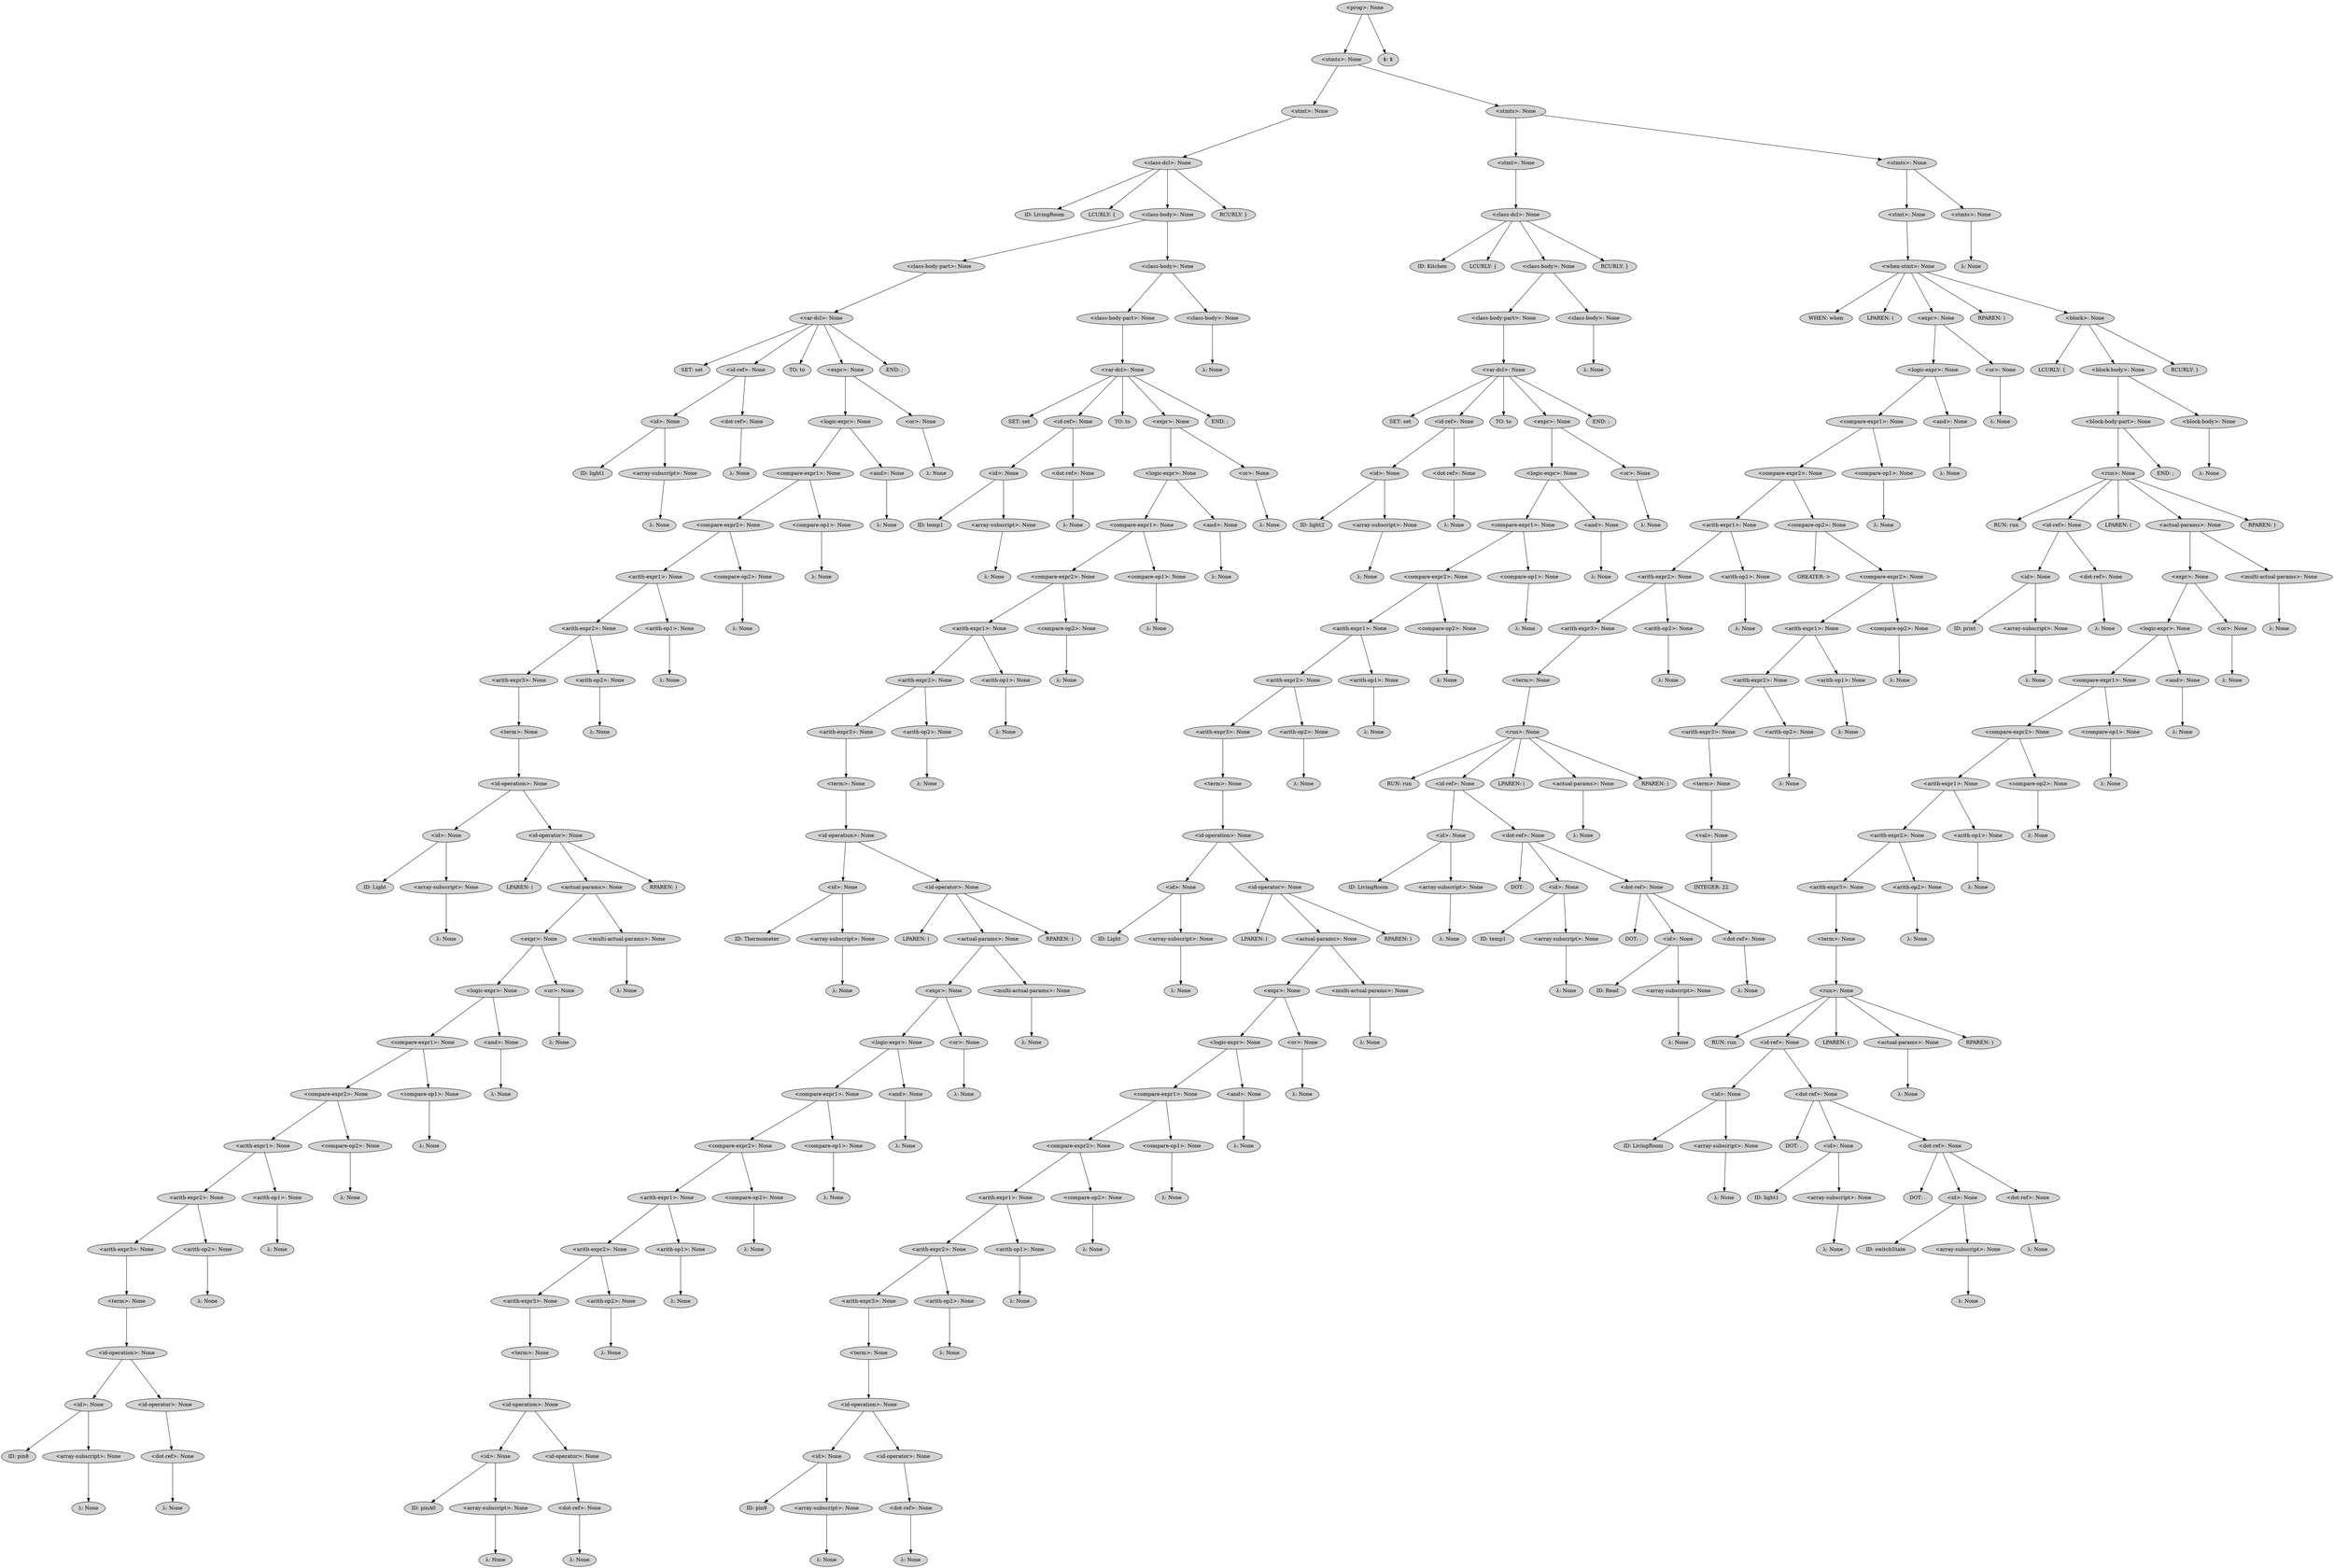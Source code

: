 digraph G {
	graph [ranksep=1.5 ratio=fill]
	node [style=filled]
	overlap=false
	3190891 [label="<prog>: None"]
	3190911 [label="<stmts>: None"]
	3190891 -> 3190911
	3190933 [label="<stmt>: None"]
	3190911 -> 3190933
	3190917 [label="<class-dcl>: None"]
	3190933 -> 3190917
	3190923 [label="ID: LivingRoom"]
	3190917 -> 3190923
	3190931 [label="LCURLY: {"]
	3190917 -> 3190931
	3190907 [label="<class-body>: None"]
	3190917 -> 3190907
	3190929 [label="<class-body-part>: None"]
	3190907 -> 3190929
	3190937 [label="<var-dcl>: None"]
	3190929 -> 3190937
	3190939 [label="SET: set"]
	3190937 -> 3190939
	3190941 [label="<id-ref>: None"]
	3190937 -> 3190941
	3190951 [label="<id>: None"]
	3190941 -> 3190951
	3190955 [label="ID: light1"]
	3190951 -> 3190955
	3190957 [label="<array-subscript>: None"]
	3190951 -> 3190957
	3190959 [label="λ: None"]
	3190957 -> 3190959
	3190953 [label="<dot-ref>: None"]
	3190941 -> 3190953
	3190961 [label="λ: None"]
	3190953 -> 3190961
	3190943 [label="TO: to"]
	3190937 -> 3190943
	3190945 [label="<expr>: None"]
	3190937 -> 3190945
	3190963 [label="<logic-expr>: None"]
	3190945 -> 3190963
	3190967 [label="<compare-expr1>: None"]
	3190963 -> 3190967
	3190971 [label="<compare-expr2>: None"]
	3190967 -> 3190971
	3190975 [label="<arith-expr1>: None"]
	3190971 -> 3190975
	3190979 [label="<arith-expr2>: None"]
	3190975 -> 3190979
	3190983 [label="<arith-expr3>: None"]
	3190979 -> 3190983
	3190987 [label="<term>: None"]
	3190983 -> 3190987
	3190989 [label="<id-operation>: None"]
	3190987 -> 3190989
	3190991 [label="<id>: None"]
	3190989 -> 3190991
	3190995 [label="ID: Light"]
	3190991 -> 3190995
	3190997 [label="<array-subscript>: None"]
	3190991 -> 3190997
	3190999 [label="λ: None"]
	3190997 -> 3190999
	3190993 [label="<id-operator>: None"]
	3190989 -> 3190993
	3191001 [label="LPAREN: ("]
	3190993 -> 3191001
	3191003 [label="<actual-params>: None"]
	3190993 -> 3191003
	3191007 [label="<expr>: None"]
	3191003 -> 3191007
	3191011 [label="<logic-expr>: None"]
	3191007 -> 3191011
	3191015 [label="<compare-expr1>: None"]
	3191011 -> 3191015
	3191019 [label="<compare-expr2>: None"]
	3191015 -> 3191019
	3191023 [label="<arith-expr1>: None"]
	3191019 -> 3191023
	3191027 [label="<arith-expr2>: None"]
	3191023 -> 3191027
	3191031 [label="<arith-expr3>: None"]
	3191027 -> 3191031
	3191035 [label="<term>: None"]
	3191031 -> 3191035
	3191037 [label="<id-operation>: None"]
	3191035 -> 3191037
	3191039 [label="<id>: None"]
	3191037 -> 3191039
	3193349 [label="ID: pin8"]
	3191039 -> 3193349
	3193351 [label="<array-subscript>: None"]
	3191039 -> 3193351
	3193353 [label="λ: None"]
	3193351 -> 3193353
	3193347 [label="<id-operator>: None"]
	3191037 -> 3193347
	3193355 [label="<dot-ref>: None"]
	3193347 -> 3193355
	3193357 [label="λ: None"]
	3193355 -> 3193357
	3191033 [label="<arith-op2>: None"]
	3191027 -> 3191033
	3193359 [label="λ: None"]
	3191033 -> 3193359
	3191029 [label="<arith-op1>: None"]
	3191023 -> 3191029
	3193361 [label="λ: None"]
	3191029 -> 3193361
	3191025 [label="<compare-op2>: None"]
	3191019 -> 3191025
	3193363 [label="λ: None"]
	3191025 -> 3193363
	3191021 [label="<compare-op1>: None"]
	3191015 -> 3191021
	3193365 [label="λ: None"]
	3191021 -> 3193365
	3191017 [label="<and>: None"]
	3191011 -> 3191017
	3193367 [label="λ: None"]
	3191017 -> 3193367
	3191013 [label="<or>: None"]
	3191007 -> 3191013
	3193369 [label="λ: None"]
	3191013 -> 3193369
	3191009 [label="<multi-actual-params>: None"]
	3191003 -> 3191009
	3193371 [label="λ: None"]
	3191009 -> 3193371
	3191005 [label="RPAREN: )"]
	3190993 -> 3191005
	3190985 [label="<arith-op2>: None"]
	3190979 -> 3190985
	3193373 [label="λ: None"]
	3190985 -> 3193373
	3190981 [label="<arith-op1>: None"]
	3190975 -> 3190981
	3193375 [label="λ: None"]
	3190981 -> 3193375
	3190977 [label="<compare-op2>: None"]
	3190971 -> 3190977
	3193377 [label="λ: None"]
	3190977 -> 3193377
	3190973 [label="<compare-op1>: None"]
	3190967 -> 3190973
	3193379 [label="λ: None"]
	3190973 -> 3193379
	3190969 [label="<and>: None"]
	3190963 -> 3190969
	3193381 [label="λ: None"]
	3190969 -> 3193381
	3190965 [label="<or>: None"]
	3190945 -> 3190965
	3193383 [label="λ: None"]
	3190965 -> 3193383
	3190947 [label="END: ;"]
	3190937 -> 3190947
	3190925 [label="<class-body>: None"]
	3190907 -> 3190925
	3193385 [label="<class-body-part>: None"]
	3190925 -> 3193385
	3193389 [label="<var-dcl>: None"]
	3193385 -> 3193389
	3193391 [label="SET: set"]
	3193389 -> 3193391
	3193393 [label="<id-ref>: None"]
	3193389 -> 3193393
	3193403 [label="<id>: None"]
	3193393 -> 3193403
	3193407 [label="ID: temp1"]
	3193403 -> 3193407
	3193409 [label="<array-subscript>: None"]
	3193403 -> 3193409
	3193411 [label="λ: None"]
	3193409 -> 3193411
	3193405 [label="<dot-ref>: None"]
	3193393 -> 3193405
	3193413 [label="λ: None"]
	3193405 -> 3193413
	3193395 [label="TO: to"]
	3193389 -> 3193395
	3193397 [label="<expr>: None"]
	3193389 -> 3193397
	3193415 [label="<logic-expr>: None"]
	3193397 -> 3193415
	3193419 [label="<compare-expr1>: None"]
	3193415 -> 3193419
	3193423 [label="<compare-expr2>: None"]
	3193419 -> 3193423
	3193427 [label="<arith-expr1>: None"]
	3193423 -> 3193427
	3193431 [label="<arith-expr2>: None"]
	3193427 -> 3193431
	3193435 [label="<arith-expr3>: None"]
	3193431 -> 3193435
	3193439 [label="<term>: None"]
	3193435 -> 3193439
	3193441 [label="<id-operation>: None"]
	3193439 -> 3193441
	3193443 [label="<id>: None"]
	3193441 -> 3193443
	3193447 [label="ID: Thermometer"]
	3193443 -> 3193447
	3193449 [label="<array-subscript>: None"]
	3193443 -> 3193449
	3193451 [label="λ: None"]
	3193449 -> 3193451
	3193445 [label="<id-operator>: None"]
	3193441 -> 3193445
	3193453 [label="LPAREN: ("]
	3193445 -> 3193453
	3193455 [label="<actual-params>: None"]
	3193445 -> 3193455
	3193459 [label="<expr>: None"]
	3193455 -> 3193459
	3193463 [label="<logic-expr>: None"]
	3193459 -> 3193463
	3193467 [label="<compare-expr1>: None"]
	3193463 -> 3193467
	3193471 [label="<compare-expr2>: None"]
	3193467 -> 3193471
	3193475 [label="<arith-expr1>: None"]
	3193471 -> 3193475
	3193479 [label="<arith-expr2>: None"]
	3193475 -> 3193479
	3193483 [label="<arith-expr3>: None"]
	3193479 -> 3193483
	3193487 [label="<term>: None"]
	3193483 -> 3193487
	3193489 [label="<id-operation>: None"]
	3193487 -> 3193489
	3193491 [label="<id>: None"]
	3193489 -> 3193491
	3193495 [label="ID: pinA0"]
	3193491 -> 3193495
	3193497 [label="<array-subscript>: None"]
	3193491 -> 3193497
	3193499 [label="λ: None"]
	3193497 -> 3193499
	3193493 [label="<id-operator>: None"]
	3193489 -> 3193493
	3193501 [label="<dot-ref>: None"]
	3193493 -> 3193501
	3193503 [label="λ: None"]
	3193501 -> 3193503
	3193485 [label="<arith-op2>: None"]
	3193479 -> 3193485
	3193505 [label="λ: None"]
	3193485 -> 3193505
	3193481 [label="<arith-op1>: None"]
	3193475 -> 3193481
	3193507 [label="λ: None"]
	3193481 -> 3193507
	3193477 [label="<compare-op2>: None"]
	3193471 -> 3193477
	3193509 [label="λ: None"]
	3193477 -> 3193509
	3193473 [label="<compare-op1>: None"]
	3193467 -> 3193473
	3193511 [label="λ: None"]
	3193473 -> 3193511
	3193469 [label="<and>: None"]
	3193463 -> 3193469
	3193513 [label="λ: None"]
	3193469 -> 3193513
	3193465 [label="<or>: None"]
	3193459 -> 3193465
	3193515 [label="λ: None"]
	3193465 -> 3193515
	3193461 [label="<multi-actual-params>: None"]
	3193455 -> 3193461
	3193517 [label="λ: None"]
	3193461 -> 3193517
	3193457 [label="RPAREN: )"]
	3193445 -> 3193457
	3193437 [label="<arith-op2>: None"]
	3193431 -> 3193437
	3193519 [label="λ: None"]
	3193437 -> 3193519
	3193433 [label="<arith-op1>: None"]
	3193427 -> 3193433
	3193521 [label="λ: None"]
	3193433 -> 3193521
	3193429 [label="<compare-op2>: None"]
	3193423 -> 3193429
	3193523 [label="λ: None"]
	3193429 -> 3193523
	3193425 [label="<compare-op1>: None"]
	3193419 -> 3193425
	3193525 [label="λ: None"]
	3193425 -> 3193525
	3193421 [label="<and>: None"]
	3193415 -> 3193421
	3193527 [label="λ: None"]
	3193421 -> 3193527
	3193417 [label="<or>: None"]
	3193397 -> 3193417
	3193529 [label="λ: None"]
	3193417 -> 3193529
	3193399 [label="END: ;"]
	3193389 -> 3193399
	3193387 [label="<class-body>: None"]
	3190925 -> 3193387
	3193531 [label="λ: None"]
	3193387 -> 3193531
	3190913 [label="RCURLY: }"]
	3190917 -> 3190913
	3190905 [label="<stmts>: None"]
	3190911 -> 3190905
	3193533 [label="<stmt>: None"]
	3190905 -> 3193533
	3193537 [label="<class-dcl>: None"]
	3193533 -> 3193537
	3193539 [label="ID: Kitchen"]
	3193537 -> 3193539
	3193541 [label="LCURLY: {"]
	3193537 -> 3193541
	3193543 [label="<class-body>: None"]
	3193537 -> 3193543
	3193547 [label="<class-body-part>: None"]
	3193543 -> 3193547
	3193551 [label="<var-dcl>: None"]
	3193547 -> 3193551
	3193553 [label="SET: set"]
	3193551 -> 3193553
	3193555 [label="<id-ref>: None"]
	3193551 -> 3193555
	3193565 [label="<id>: None"]
	3193555 -> 3193565
	3193569 [label="ID: light2"]
	3193565 -> 3193569
	3193571 [label="<array-subscript>: None"]
	3193565 -> 3193571
	3193573 [label="λ: None"]
	3193571 -> 3193573
	3193567 [label="<dot-ref>: None"]
	3193555 -> 3193567
	3193575 [label="λ: None"]
	3193567 -> 3193575
	3193557 [label="TO: to"]
	3193551 -> 3193557
	3193559 [label="<expr>: None"]
	3193551 -> 3193559
	3193577 [label="<logic-expr>: None"]
	3193559 -> 3193577
	3193581 [label="<compare-expr1>: None"]
	3193577 -> 3193581
	3193585 [label="<compare-expr2>: None"]
	3193581 -> 3193585
	3193589 [label="<arith-expr1>: None"]
	3193585 -> 3193589
	3193593 [label="<arith-expr2>: None"]
	3193589 -> 3193593
	3193597 [label="<arith-expr3>: None"]
	3193593 -> 3193597
	3194371 [label="<term>: None"]
	3193597 -> 3194371
	3194373 [label="<id-operation>: None"]
	3194371 -> 3194373
	3194375 [label="<id>: None"]
	3194373 -> 3194375
	3194379 [label="ID: Light"]
	3194375 -> 3194379
	3194381 [label="<array-subscript>: None"]
	3194375 -> 3194381
	3194383 [label="λ: None"]
	3194381 -> 3194383
	3194377 [label="<id-operator>: None"]
	3194373 -> 3194377
	3194385 [label="LPAREN: ("]
	3194377 -> 3194385
	3194387 [label="<actual-params>: None"]
	3194377 -> 3194387
	3194391 [label="<expr>: None"]
	3194387 -> 3194391
	3194395 [label="<logic-expr>: None"]
	3194391 -> 3194395
	3194399 [label="<compare-expr1>: None"]
	3194395 -> 3194399
	3194403 [label="<compare-expr2>: None"]
	3194399 -> 3194403
	3194407 [label="<arith-expr1>: None"]
	3194403 -> 3194407
	3194411 [label="<arith-expr2>: None"]
	3194407 -> 3194411
	3194415 [label="<arith-expr3>: None"]
	3194411 -> 3194415
	3194419 [label="<term>: None"]
	3194415 -> 3194419
	3194421 [label="<id-operation>: None"]
	3194419 -> 3194421
	3194423 [label="<id>: None"]
	3194421 -> 3194423
	3194427 [label="ID: pin9"]
	3194423 -> 3194427
	3194429 [label="<array-subscript>: None"]
	3194423 -> 3194429
	3194431 [label="λ: None"]
	3194429 -> 3194431
	3194425 [label="<id-operator>: None"]
	3194421 -> 3194425
	3194433 [label="<dot-ref>: None"]
	3194425 -> 3194433
	3194435 [label="λ: None"]
	3194433 -> 3194435
	3194417 [label="<arith-op2>: None"]
	3194411 -> 3194417
	3194437 [label="λ: None"]
	3194417 -> 3194437
	3194413 [label="<arith-op1>: None"]
	3194407 -> 3194413
	3194439 [label="λ: None"]
	3194413 -> 3194439
	3194409 [label="<compare-op2>: None"]
	3194403 -> 3194409
	3194441 [label="λ: None"]
	3194409 -> 3194441
	3194405 [label="<compare-op1>: None"]
	3194399 -> 3194405
	3194443 [label="λ: None"]
	3194405 -> 3194443
	3194401 [label="<and>: None"]
	3194395 -> 3194401
	3194445 [label="λ: None"]
	3194401 -> 3194445
	3194397 [label="<or>: None"]
	3194391 -> 3194397
	3194447 [label="λ: None"]
	3194397 -> 3194447
	3194393 [label="<multi-actual-params>: None"]
	3194387 -> 3194393
	3194449 [label="λ: None"]
	3194393 -> 3194449
	3194389 [label="RPAREN: )"]
	3194377 -> 3194389
	3193599 [label="<arith-op2>: None"]
	3193593 -> 3193599
	3194451 [label="λ: None"]
	3193599 -> 3194451
	3193595 [label="<arith-op1>: None"]
	3193589 -> 3193595
	3194453 [label="λ: None"]
	3193595 -> 3194453
	3193591 [label="<compare-op2>: None"]
	3193585 -> 3193591
	3194455 [label="λ: None"]
	3193591 -> 3194455
	3193587 [label="<compare-op1>: None"]
	3193581 -> 3193587
	3194457 [label="λ: None"]
	3193587 -> 3194457
	3193583 [label="<and>: None"]
	3193577 -> 3193583
	3194459 [label="λ: None"]
	3193583 -> 3194459
	3193579 [label="<or>: None"]
	3193559 -> 3193579
	3194461 [label="λ: None"]
	3193579 -> 3194461
	3193561 [label="END: ;"]
	3193551 -> 3193561
	3193549 [label="<class-body>: None"]
	3193543 -> 3193549
	3194463 [label="λ: None"]
	3193549 -> 3194463
	3193545 [label="RCURLY: }"]
	3193537 -> 3193545
	3193535 [label="<stmts>: None"]
	3190905 -> 3193535
	3194465 [label="<stmt>: None"]
	3193535 -> 3194465
	3194469 [label="<when-stmt>: None"]
	3194465 -> 3194469
	3194471 [label="WHEN: when"]
	3194469 -> 3194471
	3194473 [label="LPAREN: ("]
	3194469 -> 3194473
	3194475 [label="<expr>: None"]
	3194469 -> 3194475
	3194483 [label="<logic-expr>: None"]
	3194475 -> 3194483
	3194487 [label="<compare-expr1>: None"]
	3194483 -> 3194487
	3194491 [label="<compare-expr2>: None"]
	3194487 -> 3194491
	3194495 [label="<arith-expr1>: None"]
	3194491 -> 3194495
	3194499 [label="<arith-expr2>: None"]
	3194495 -> 3194499
	3194503 [label="<arith-expr3>: None"]
	3194499 -> 3194503
	3194507 [label="<term>: None"]
	3194503 -> 3194507
	3194509 [label="<run>: None"]
	3194507 -> 3194509
	3194511 [label="RUN: run"]
	3194509 -> 3194511
	3194513 [label="<id-ref>: None"]
	3194509 -> 3194513
	3194523 [label="<id>: None"]
	3194513 -> 3194523
	3194527 [label="ID: LivingRoom"]
	3194523 -> 3194527
	3194529 [label="<array-subscript>: None"]
	3194523 -> 3194529
	3194531 [label="λ: None"]
	3194529 -> 3194531
	3194525 [label="<dot-ref>: None"]
	3194513 -> 3194525
	3194533 [label="DOT: ."]
	3194525 -> 3194533
	3194535 [label="<id>: None"]
	3194525 -> 3194535
	3194539 [label="ID: temp1"]
	3194535 -> 3194539
	3194541 [label="<array-subscript>: None"]
	3194535 -> 3194541
	3194543 [label="λ: None"]
	3194541 -> 3194543
	3194537 [label="<dot-ref>: None"]
	3194525 -> 3194537
	3194545 [label="DOT: ."]
	3194537 -> 3194545
	3194547 [label="<id>: None"]
	3194537 -> 3194547
	3194551 [label="ID: Read"]
	3194547 -> 3194551
	3194553 [label="<array-subscript>: None"]
	3194547 -> 3194553
	3194555 [label="λ: None"]
	3194553 -> 3194555
	3194549 [label="<dot-ref>: None"]
	3194537 -> 3194549
	3194557 [label="λ: None"]
	3194549 -> 3194557
	3194515 [label="LPAREN: ("]
	3194509 -> 3194515
	3194517 [label="<actual-params>: None"]
	3194509 -> 3194517
	3194559 [label="λ: None"]
	3194517 -> 3194559
	3194519 [label="RPAREN: )"]
	3194509 -> 3194519
	3194505 [label="<arith-op2>: None"]
	3194499 -> 3194505
	3194561 [label="λ: None"]
	3194505 -> 3194561
	3194501 [label="<arith-op1>: None"]
	3194495 -> 3194501
	3194563 [label="λ: None"]
	3194501 -> 3194563
	3194497 [label="<compare-op2>: None"]
	3194491 -> 3194497
	3194565 [label="GREATER: >"]
	3194497 -> 3194565
	3194567 [label="<compare-expr2>: None"]
	3194497 -> 3194567
	3194569 [label="<arith-expr1>: None"]
	3194567 -> 3194569
	3194573 [label="<arith-expr2>: None"]
	3194569 -> 3194573
	3194577 [label="<arith-expr3>: None"]
	3194573 -> 3194577
	3194581 [label="<term>: None"]
	3194577 -> 3194581
	3194583 [label="<val>: None"]
	3194581 -> 3194583
	3194585 [label="INTEGER: 22"]
	3194583 -> 3194585
	3194579 [label="<arith-op2>: None"]
	3194573 -> 3194579
	3194587 [label="λ: None"]
	3194579 -> 3194587
	3194575 [label="<arith-op1>: None"]
	3194569 -> 3194575
	3194589 [label="λ: None"]
	3194575 -> 3194589
	3194571 [label="<compare-op2>: None"]
	3194567 -> 3194571
	3194591 [label="λ: None"]
	3194571 -> 3194591
	3194493 [label="<compare-op1>: None"]
	3194487 -> 3194493
	3194593 [label="λ: None"]
	3194493 -> 3194593
	3194489 [label="<and>: None"]
	3194483 -> 3194489
	3194595 [label="λ: None"]
	3194489 -> 3194595
	3194485 [label="<or>: None"]
	3194475 -> 3194485
	3194597 [label="λ: None"]
	3194485 -> 3194597
	3194477 [label="RPAREN: )"]
	3194469 -> 3194477
	3194479 [label="<block>: None"]
	3194469 -> 3194479
	3194599 [label="LCURLY: {"]
	3194479 -> 3194599
	3194601 [label="<block-body>: None"]
	3194479 -> 3194601
	3194605 [label="<block-body-part>: None"]
	3194601 -> 3194605
	3194609 [label="<run>: None"]
	3194605 -> 3194609
	3194613 [label="RUN: run"]
	3194609 -> 3194613
	3194615 [label="<id-ref>: None"]
	3194609 -> 3194615
	3196163 [label="<id>: None"]
	3194615 -> 3196163
	3196167 [label="ID: print"]
	3196163 -> 3196167
	3196169 [label="<array-subscript>: None"]
	3196163 -> 3196169
	3196171 [label="λ: None"]
	3196169 -> 3196171
	3196165 [label="<dot-ref>: None"]
	3194615 -> 3196165
	3196173 [label="λ: None"]
	3196165 -> 3196173
	3194617 [label="LPAREN: ("]
	3194609 -> 3194617
	3194619 [label="<actual-params>: None"]
	3194609 -> 3194619
	3196175 [label="<expr>: None"]
	3194619 -> 3196175
	3196179 [label="<logic-expr>: None"]
	3196175 -> 3196179
	3196183 [label="<compare-expr1>: None"]
	3196179 -> 3196183
	3196187 [label="<compare-expr2>: None"]
	3196183 -> 3196187
	3196191 [label="<arith-expr1>: None"]
	3196187 -> 3196191
	3196195 [label="<arith-expr2>: None"]
	3196191 -> 3196195
	3196199 [label="<arith-expr3>: None"]
	3196195 -> 3196199
	3196203 [label="<term>: None"]
	3196199 -> 3196203
	3196205 [label="<run>: None"]
	3196203 -> 3196205
	3196207 [label="RUN: run"]
	3196205 -> 3196207
	3196209 [label="<id-ref>: None"]
	3196205 -> 3196209
	3196219 [label="<id>: None"]
	3196209 -> 3196219
	3196223 [label="ID: LivingRoom"]
	3196219 -> 3196223
	3196225 [label="<array-subscript>: None"]
	3196219 -> 3196225
	3196227 [label="λ: None"]
	3196225 -> 3196227
	3196221 [label="<dot-ref>: None"]
	3196209 -> 3196221
	3196229 [label="DOT: ."]
	3196221 -> 3196229
	3196231 [label="<id>: None"]
	3196221 -> 3196231
	3196235 [label="ID: light1"]
	3196231 -> 3196235
	3196237 [label="<array-subscript>: None"]
	3196231 -> 3196237
	3196239 [label="λ: None"]
	3196237 -> 3196239
	3196233 [label="<dot-ref>: None"]
	3196221 -> 3196233
	3196241 [label="DOT: ."]
	3196233 -> 3196241
	3196243 [label="<id>: None"]
	3196233 -> 3196243
	3196247 [label="ID: switchState"]
	3196243 -> 3196247
	3196249 [label="<array-subscript>: None"]
	3196243 -> 3196249
	3196251 [label="λ: None"]
	3196249 -> 3196251
	3196245 [label="<dot-ref>: None"]
	3196233 -> 3196245
	3196253 [label="λ: None"]
	3196245 -> 3196253
	3196211 [label="LPAREN: ("]
	3196205 -> 3196211
	3196213 [label="<actual-params>: None"]
	3196205 -> 3196213
	3196255 [label="λ: None"]
	3196213 -> 3196255
	3196215 [label="RPAREN: )"]
	3196205 -> 3196215
	3196201 [label="<arith-op2>: None"]
	3196195 -> 3196201
	3196257 [label="λ: None"]
	3196201 -> 3196257
	3196197 [label="<arith-op1>: None"]
	3196191 -> 3196197
	3196259 [label="λ: None"]
	3196197 -> 3196259
	3196193 [label="<compare-op2>: None"]
	3196187 -> 3196193
	3196261 [label="λ: None"]
	3196193 -> 3196261
	3196189 [label="<compare-op1>: None"]
	3196183 -> 3196189
	3196263 [label="λ: None"]
	3196189 -> 3196263
	3196185 [label="<and>: None"]
	3196179 -> 3196185
	3196265 [label="λ: None"]
	3196185 -> 3196265
	3196181 [label="<or>: None"]
	3196175 -> 3196181
	3196267 [label="λ: None"]
	3196181 -> 3196267
	3196177 [label="<multi-actual-params>: None"]
	3194619 -> 3196177
	3196269 [label="λ: None"]
	3196177 -> 3196269
	3194621 [label="RPAREN: )"]
	3194609 -> 3194621
	3194611 [label="END: ;"]
	3194605 -> 3194611
	3194607 [label="<block-body>: None"]
	3194601 -> 3194607
	3196271 [label="λ: None"]
	3194607 -> 3196271
	3194603 [label="RCURLY: }"]
	3194479 -> 3194603
	3194467 [label="<stmts>: None"]
	3193535 -> 3194467
	3196273 [label="λ: None"]
	3194467 -> 3196273
	3190935 [label="$: $"]
	3190891 -> 3190935
}
